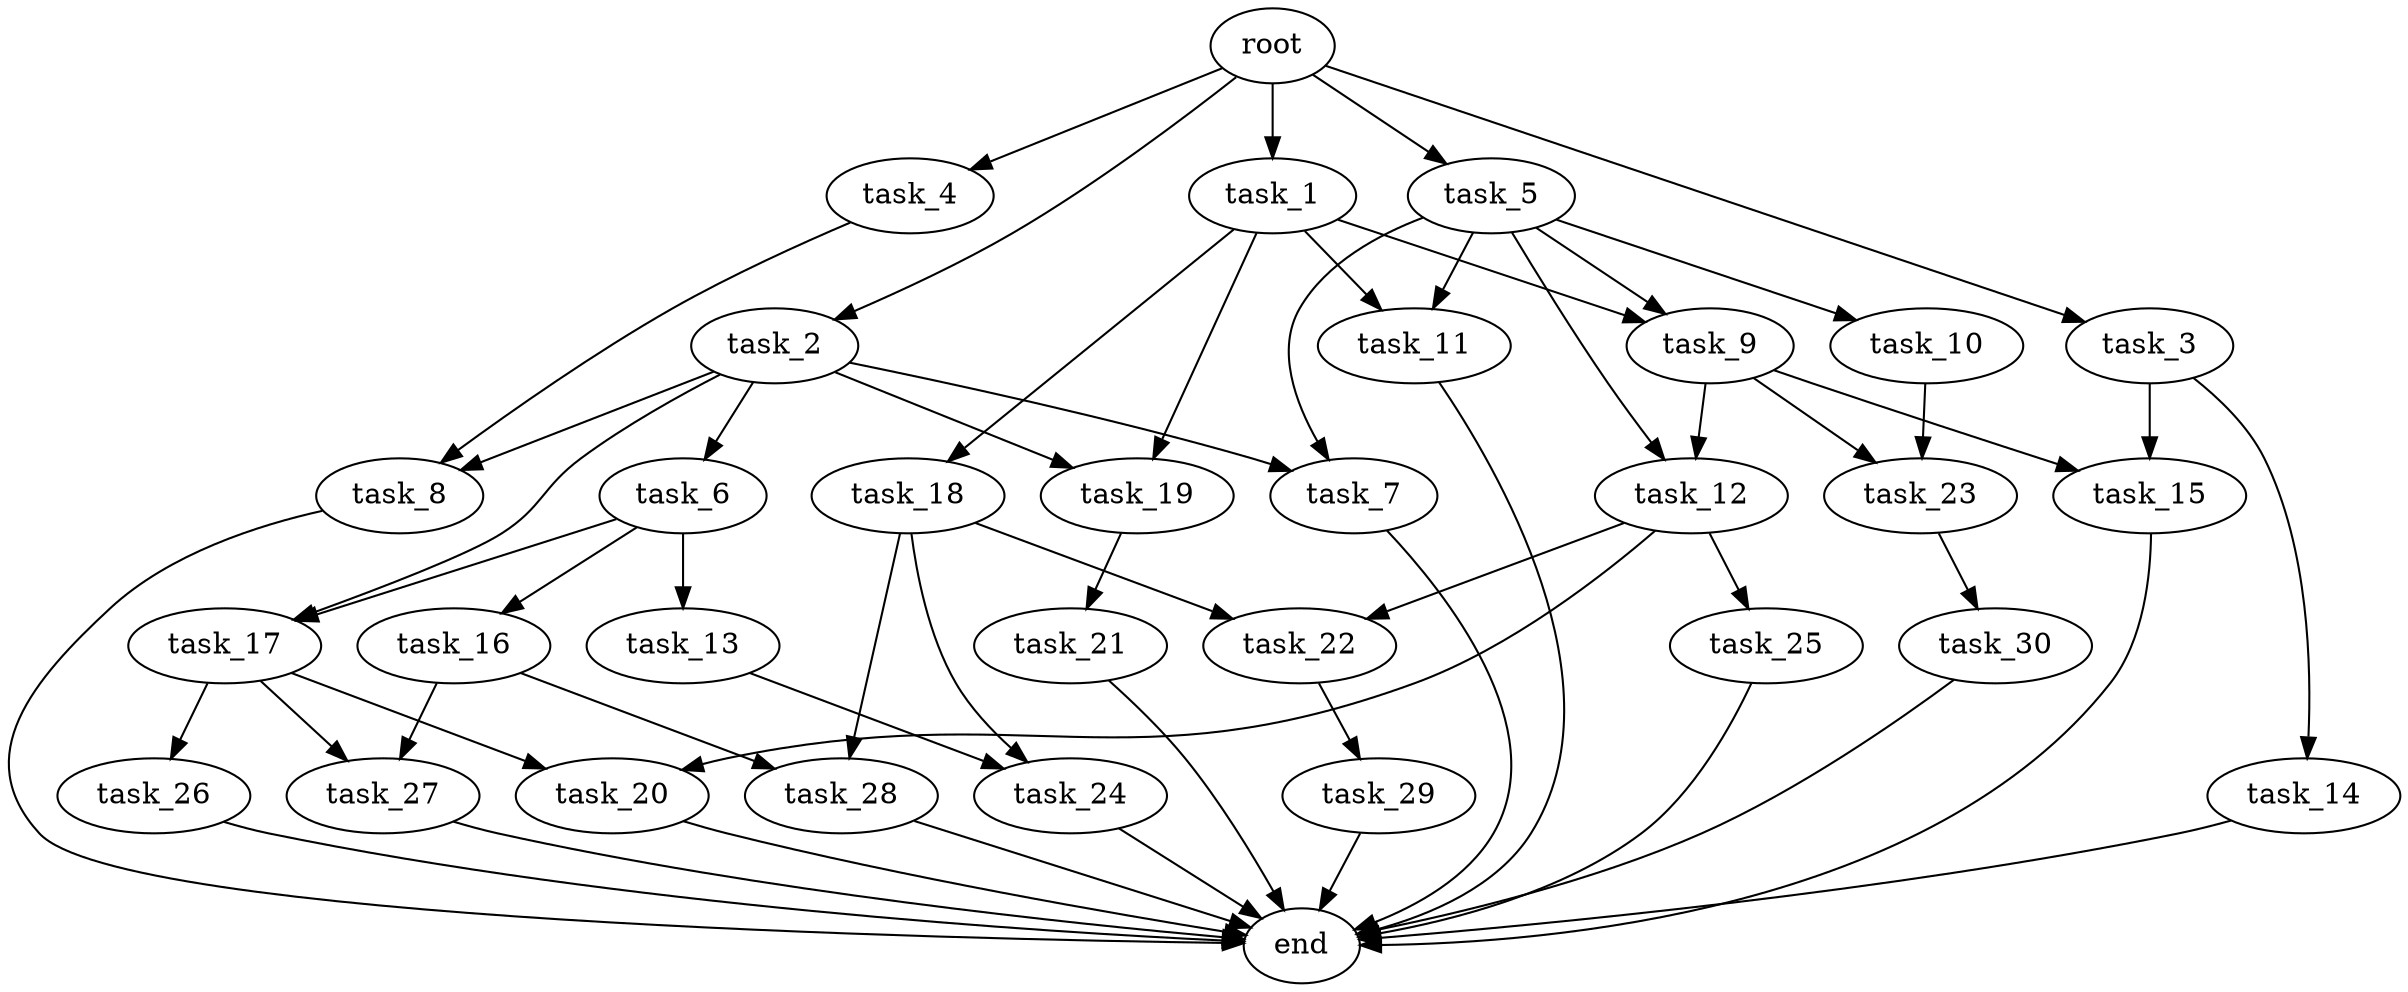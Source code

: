 digraph G {
  root [size="0.000000e+00"];
  task_1 [size="2.208751e+09"];
  task_2 [size="5.061476e+08"];
  task_3 [size="7.316054e+09"];
  task_4 [size="3.929434e+09"];
  task_5 [size="4.456717e+09"];
  task_6 [size="5.951727e+09"];
  task_7 [size="5.047789e+09"];
  task_8 [size="2.221634e+09"];
  task_9 [size="2.898541e+09"];
  task_10 [size="3.943830e+09"];
  task_11 [size="1.322758e+09"];
  task_12 [size="8.263686e+08"];
  task_13 [size="5.714834e+09"];
  task_14 [size="4.940617e+08"];
  task_15 [size="3.992514e+09"];
  task_16 [size="8.517048e+08"];
  task_17 [size="5.018729e+09"];
  task_18 [size="7.738478e+09"];
  task_19 [size="1.304621e+09"];
  task_20 [size="1.349573e+09"];
  task_21 [size="5.593402e+09"];
  task_22 [size="4.879123e+09"];
  task_23 [size="6.522832e+09"];
  task_24 [size="1.961797e+09"];
  task_25 [size="6.160352e+09"];
  task_26 [size="7.356942e+09"];
  task_27 [size="2.463212e+09"];
  task_28 [size="7.173682e+08"];
  task_29 [size="7.767942e+09"];
  task_30 [size="3.234793e+09"];
  end [size="0.000000e+00"];

  root -> task_1 [size="1.000000e-12"];
  root -> task_2 [size="1.000000e-12"];
  root -> task_3 [size="1.000000e-12"];
  root -> task_4 [size="1.000000e-12"];
  root -> task_5 [size="1.000000e-12"];
  task_1 -> task_9 [size="1.449270e+08"];
  task_1 -> task_11 [size="6.613791e+07"];
  task_1 -> task_18 [size="7.738478e+08"];
  task_1 -> task_19 [size="6.523107e+07"];
  task_2 -> task_6 [size="5.951727e+08"];
  task_2 -> task_7 [size="2.523894e+08"];
  task_2 -> task_8 [size="1.110817e+08"];
  task_2 -> task_17 [size="2.509365e+08"];
  task_2 -> task_19 [size="6.523107e+07"];
  task_3 -> task_14 [size="4.940617e+07"];
  task_3 -> task_15 [size="1.996257e+08"];
  task_4 -> task_8 [size="1.110817e+08"];
  task_5 -> task_7 [size="2.523894e+08"];
  task_5 -> task_9 [size="1.449270e+08"];
  task_5 -> task_10 [size="3.943830e+08"];
  task_5 -> task_11 [size="6.613791e+07"];
  task_5 -> task_12 [size="4.131843e+07"];
  task_6 -> task_13 [size="5.714834e+08"];
  task_6 -> task_16 [size="8.517048e+07"];
  task_6 -> task_17 [size="2.509365e+08"];
  task_7 -> end [size="1.000000e-12"];
  task_8 -> end [size="1.000000e-12"];
  task_9 -> task_12 [size="4.131843e+07"];
  task_9 -> task_15 [size="1.996257e+08"];
  task_9 -> task_23 [size="3.261416e+08"];
  task_10 -> task_23 [size="3.261416e+08"];
  task_11 -> end [size="1.000000e-12"];
  task_12 -> task_20 [size="6.747864e+07"];
  task_12 -> task_22 [size="2.439562e+08"];
  task_12 -> task_25 [size="6.160352e+08"];
  task_13 -> task_24 [size="9.808985e+07"];
  task_14 -> end [size="1.000000e-12"];
  task_15 -> end [size="1.000000e-12"];
  task_16 -> task_27 [size="1.231606e+08"];
  task_16 -> task_28 [size="3.586841e+07"];
  task_17 -> task_20 [size="6.747864e+07"];
  task_17 -> task_26 [size="7.356942e+08"];
  task_17 -> task_27 [size="1.231606e+08"];
  task_18 -> task_22 [size="2.439562e+08"];
  task_18 -> task_24 [size="9.808985e+07"];
  task_18 -> task_28 [size="3.586841e+07"];
  task_19 -> task_21 [size="5.593402e+08"];
  task_20 -> end [size="1.000000e-12"];
  task_21 -> end [size="1.000000e-12"];
  task_22 -> task_29 [size="7.767942e+08"];
  task_23 -> task_30 [size="3.234793e+08"];
  task_24 -> end [size="1.000000e-12"];
  task_25 -> end [size="1.000000e-12"];
  task_26 -> end [size="1.000000e-12"];
  task_27 -> end [size="1.000000e-12"];
  task_28 -> end [size="1.000000e-12"];
  task_29 -> end [size="1.000000e-12"];
  task_30 -> end [size="1.000000e-12"];
}
